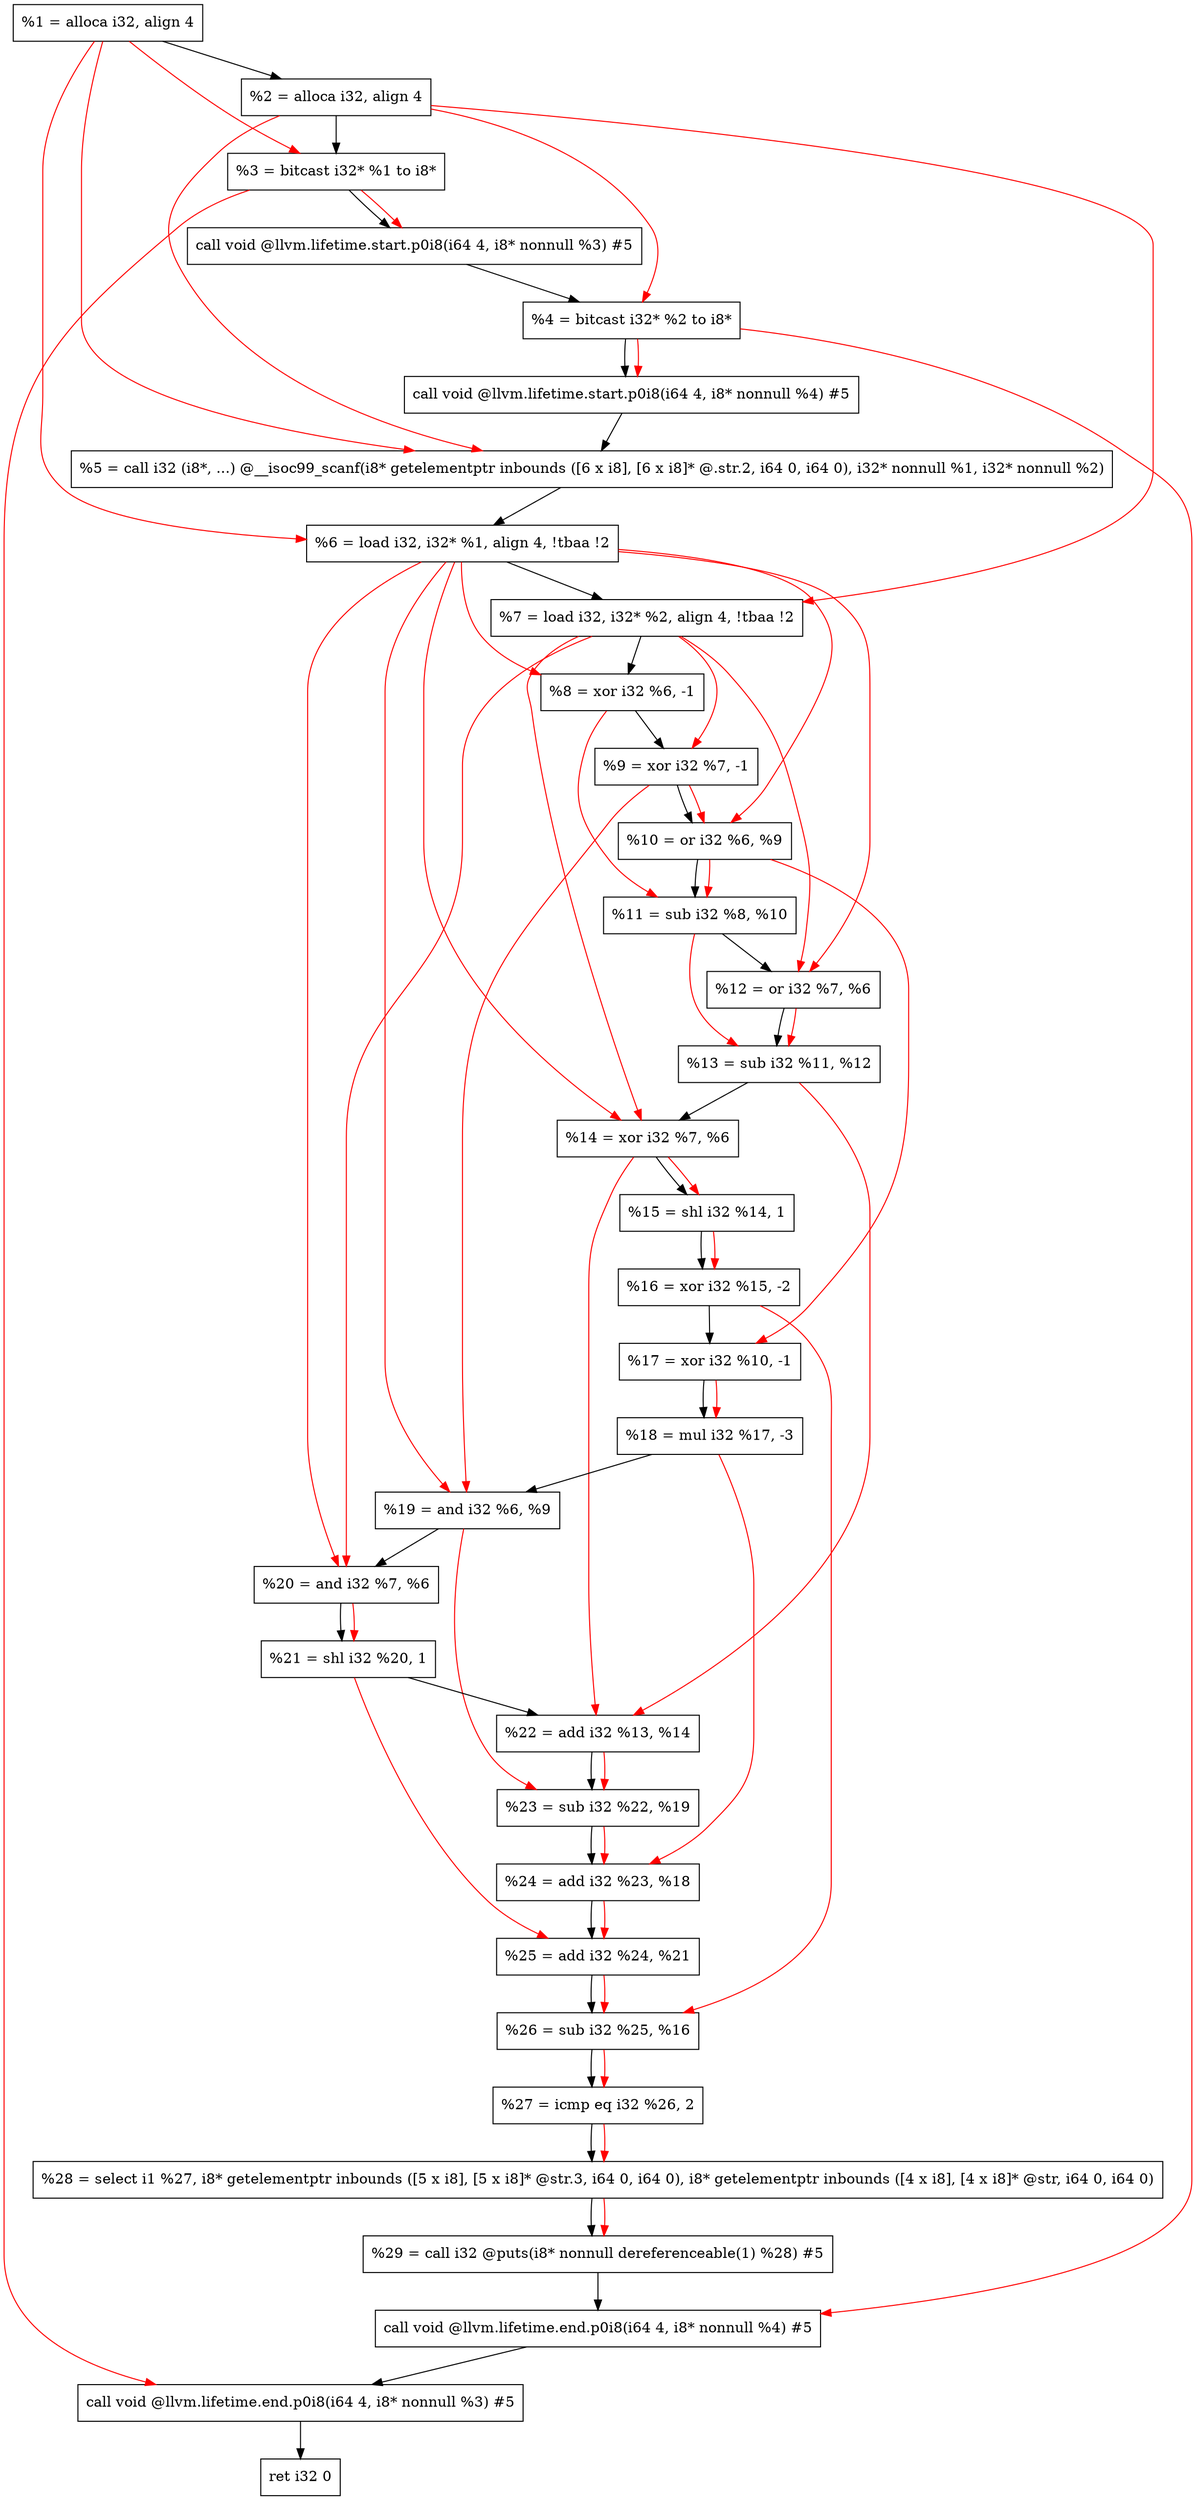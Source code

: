 digraph "DFG for'main' function" {
	Node0x781aa8[shape=record, label="  %1 = alloca i32, align 4"];
	Node0x781b28[shape=record, label="  %2 = alloca i32, align 4"];
	Node0x781bb8[shape=record, label="  %3 = bitcast i32* %1 to i8*"];
	Node0x782018[shape=record, label="  call void @llvm.lifetime.start.p0i8(i64 4, i8* nonnull %3) #5"];
	Node0x7820f8[shape=record, label="  %4 = bitcast i32* %2 to i8*"];
	Node0x782218[shape=record, label="  call void @llvm.lifetime.start.p0i8(i64 4, i8* nonnull %4) #5"];
	Node0x782450[shape=record, label="  %5 = call i32 (i8*, ...) @__isoc99_scanf(i8* getelementptr inbounds ([6 x i8], [6 x i8]* @.str.2, i64 0, i64 0), i32* nonnull %1, i32* nonnull %2)"];
	Node0x782508[shape=record, label="  %6 = load i32, i32* %1, align 4, !tbaa !2"];
	Node0x783478[shape=record, label="  %7 = load i32, i32* %2, align 4, !tbaa !2"];
	Node0x783b00[shape=record, label="  %8 = xor i32 %6, -1"];
	Node0x783b70[shape=record, label="  %9 = xor i32 %7, -1"];
	Node0x783be0[shape=record, label="  %10 = or i32 %6, %9"];
	Node0x783c50[shape=record, label="  %11 = sub i32 %8, %10"];
	Node0x783cc0[shape=record, label="  %12 = or i32 %7, %6"];
	Node0x783d30[shape=record, label="  %13 = sub i32 %11, %12"];
	Node0x783da0[shape=record, label="  %14 = xor i32 %7, %6"];
	Node0x783e10[shape=record, label="  %15 = shl i32 %14, 1"];
	Node0x783e80[shape=record, label="  %16 = xor i32 %15, -2"];
	Node0x783ef0[shape=record, label="  %17 = xor i32 %10, -1"];
	Node0x783f60[shape=record, label="  %18 = mul i32 %17, -3"];
	Node0x783fd0[shape=record, label="  %19 = and i32 %6, %9"];
	Node0x784040[shape=record, label="  %20 = and i32 %7, %6"];
	Node0x7840b0[shape=record, label="  %21 = shl i32 %20, 1"];
	Node0x784120[shape=record, label="  %22 = add i32 %13, %14"];
	Node0x784190[shape=record, label="  %23 = sub i32 %22, %19"];
	Node0x784200[shape=record, label="  %24 = add i32 %23, %18"];
	Node0x784270[shape=record, label="  %25 = add i32 %24, %21"];
	Node0x7842e0[shape=record, label="  %26 = sub i32 %25, %16"];
	Node0x784350[shape=record, label="  %27 = icmp eq i32 %26, 2"];
	Node0x7229d8[shape=record, label="  %28 = select i1 %27, i8* getelementptr inbounds ([5 x i8], [5 x i8]* @str.3, i64 0, i64 0), i8* getelementptr inbounds ([4 x i8], [4 x i8]* @str, i64 0, i64 0)"];
	Node0x7843e0[shape=record, label="  %29 = call i32 @puts(i8* nonnull dereferenceable(1) %28) #5"];
	Node0x784638[shape=record, label="  call void @llvm.lifetime.end.p0i8(i64 4, i8* nonnull %4) #5"];
	Node0x784798[shape=record, label="  call void @llvm.lifetime.end.p0i8(i64 4, i8* nonnull %3) #5"];
	Node0x784858[shape=record, label="  ret i32 0"];
	Node0x781aa8 -> Node0x781b28;
	Node0x781b28 -> Node0x781bb8;
	Node0x781bb8 -> Node0x782018;
	Node0x782018 -> Node0x7820f8;
	Node0x7820f8 -> Node0x782218;
	Node0x782218 -> Node0x782450;
	Node0x782450 -> Node0x782508;
	Node0x782508 -> Node0x783478;
	Node0x783478 -> Node0x783b00;
	Node0x783b00 -> Node0x783b70;
	Node0x783b70 -> Node0x783be0;
	Node0x783be0 -> Node0x783c50;
	Node0x783c50 -> Node0x783cc0;
	Node0x783cc0 -> Node0x783d30;
	Node0x783d30 -> Node0x783da0;
	Node0x783da0 -> Node0x783e10;
	Node0x783e10 -> Node0x783e80;
	Node0x783e80 -> Node0x783ef0;
	Node0x783ef0 -> Node0x783f60;
	Node0x783f60 -> Node0x783fd0;
	Node0x783fd0 -> Node0x784040;
	Node0x784040 -> Node0x7840b0;
	Node0x7840b0 -> Node0x784120;
	Node0x784120 -> Node0x784190;
	Node0x784190 -> Node0x784200;
	Node0x784200 -> Node0x784270;
	Node0x784270 -> Node0x7842e0;
	Node0x7842e0 -> Node0x784350;
	Node0x784350 -> Node0x7229d8;
	Node0x7229d8 -> Node0x7843e0;
	Node0x7843e0 -> Node0x784638;
	Node0x784638 -> Node0x784798;
	Node0x784798 -> Node0x784858;
edge [color=red]
	Node0x781aa8 -> Node0x781bb8;
	Node0x781bb8 -> Node0x782018;
	Node0x781b28 -> Node0x7820f8;
	Node0x7820f8 -> Node0x782218;
	Node0x781aa8 -> Node0x782450;
	Node0x781b28 -> Node0x782450;
	Node0x781aa8 -> Node0x782508;
	Node0x781b28 -> Node0x783478;
	Node0x782508 -> Node0x783b00;
	Node0x783478 -> Node0x783b70;
	Node0x782508 -> Node0x783be0;
	Node0x783b70 -> Node0x783be0;
	Node0x783b00 -> Node0x783c50;
	Node0x783be0 -> Node0x783c50;
	Node0x783478 -> Node0x783cc0;
	Node0x782508 -> Node0x783cc0;
	Node0x783c50 -> Node0x783d30;
	Node0x783cc0 -> Node0x783d30;
	Node0x783478 -> Node0x783da0;
	Node0x782508 -> Node0x783da0;
	Node0x783da0 -> Node0x783e10;
	Node0x783e10 -> Node0x783e80;
	Node0x783be0 -> Node0x783ef0;
	Node0x783ef0 -> Node0x783f60;
	Node0x782508 -> Node0x783fd0;
	Node0x783b70 -> Node0x783fd0;
	Node0x783478 -> Node0x784040;
	Node0x782508 -> Node0x784040;
	Node0x784040 -> Node0x7840b0;
	Node0x783d30 -> Node0x784120;
	Node0x783da0 -> Node0x784120;
	Node0x784120 -> Node0x784190;
	Node0x783fd0 -> Node0x784190;
	Node0x784190 -> Node0x784200;
	Node0x783f60 -> Node0x784200;
	Node0x784200 -> Node0x784270;
	Node0x7840b0 -> Node0x784270;
	Node0x784270 -> Node0x7842e0;
	Node0x783e80 -> Node0x7842e0;
	Node0x7842e0 -> Node0x784350;
	Node0x784350 -> Node0x7229d8;
	Node0x7229d8 -> Node0x7843e0;
	Node0x7820f8 -> Node0x784638;
	Node0x781bb8 -> Node0x784798;
}
